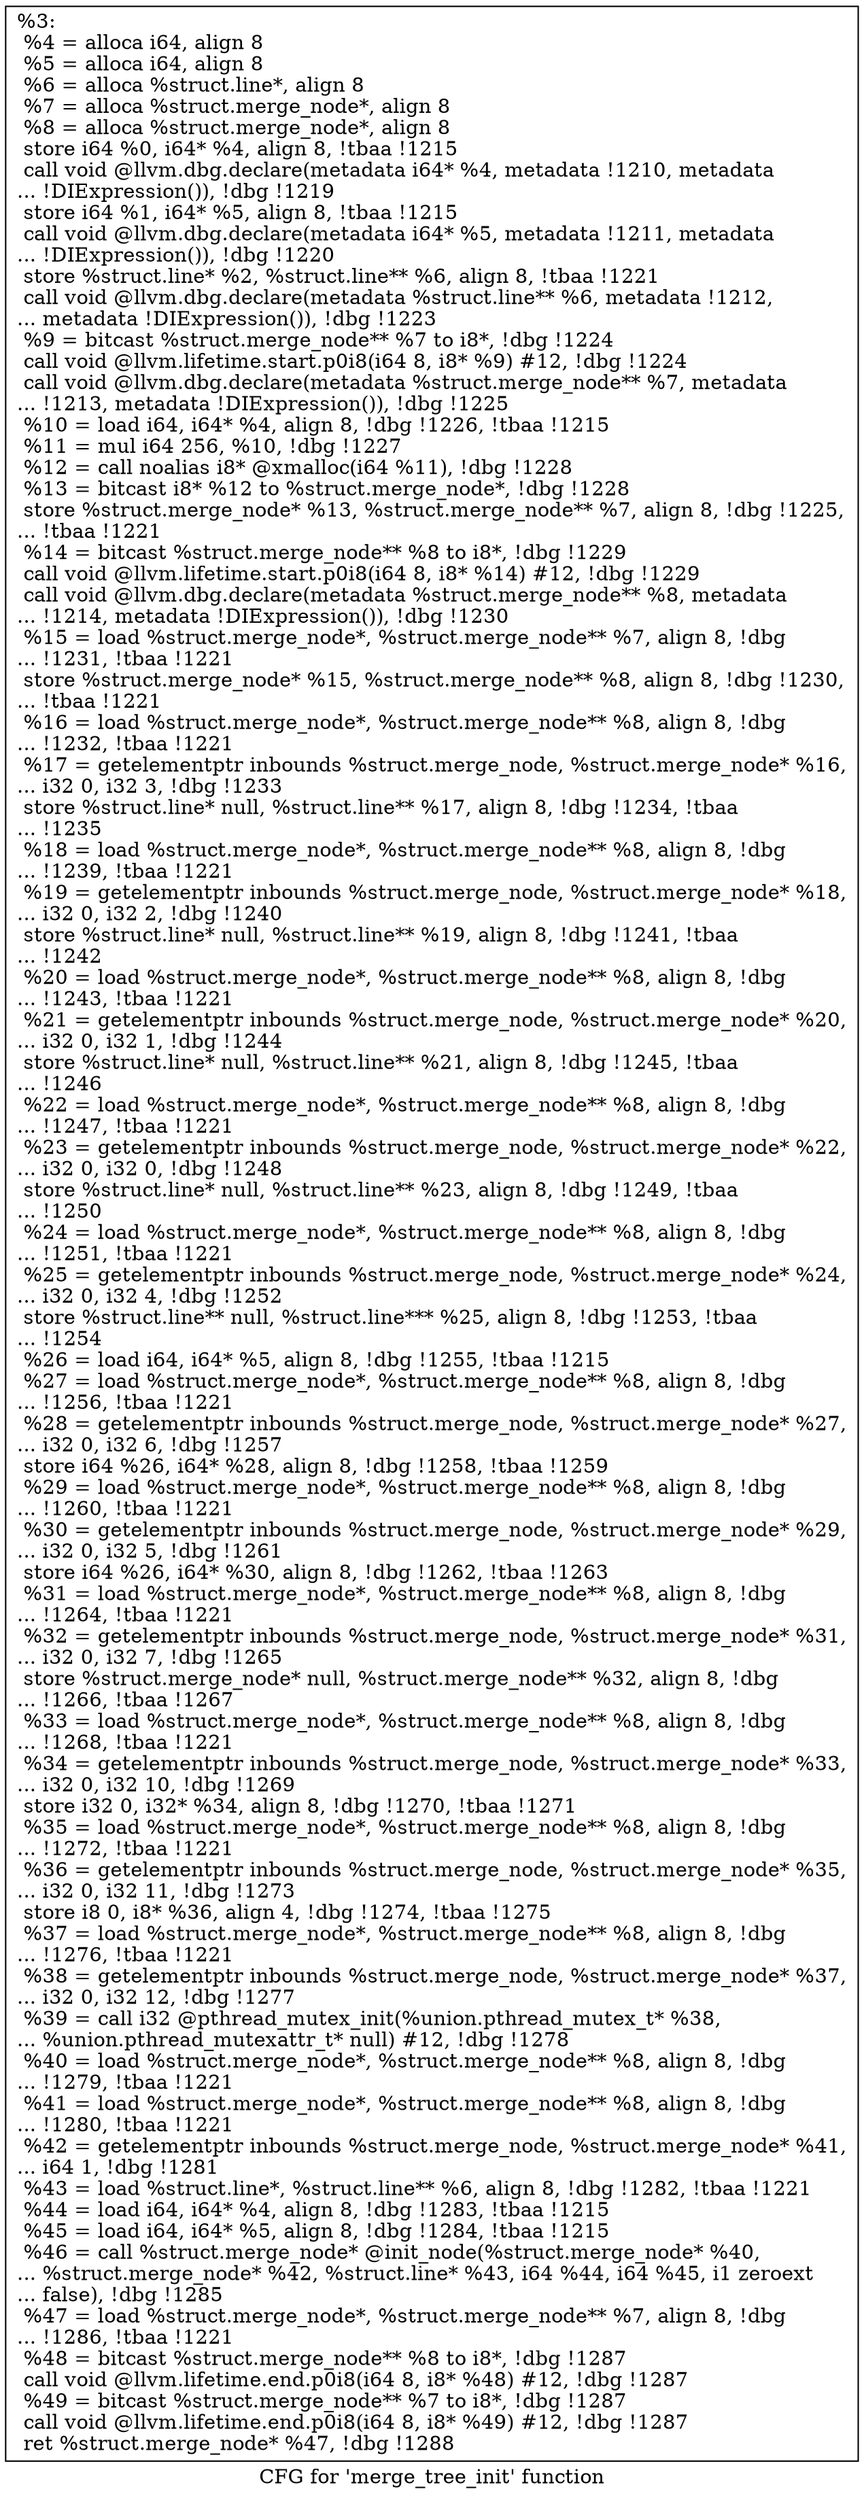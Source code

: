 digraph "CFG for 'merge_tree_init' function" {
	label="CFG for 'merge_tree_init' function";

	Node0x1794f40 [shape=record,label="{%3:\l  %4 = alloca i64, align 8\l  %5 = alloca i64, align 8\l  %6 = alloca %struct.line*, align 8\l  %7 = alloca %struct.merge_node*, align 8\l  %8 = alloca %struct.merge_node*, align 8\l  store i64 %0, i64* %4, align 8, !tbaa !1215\l  call void @llvm.dbg.declare(metadata i64* %4, metadata !1210, metadata\l... !DIExpression()), !dbg !1219\l  store i64 %1, i64* %5, align 8, !tbaa !1215\l  call void @llvm.dbg.declare(metadata i64* %5, metadata !1211, metadata\l... !DIExpression()), !dbg !1220\l  store %struct.line* %2, %struct.line** %6, align 8, !tbaa !1221\l  call void @llvm.dbg.declare(metadata %struct.line** %6, metadata !1212,\l... metadata !DIExpression()), !dbg !1223\l  %9 = bitcast %struct.merge_node** %7 to i8*, !dbg !1224\l  call void @llvm.lifetime.start.p0i8(i64 8, i8* %9) #12, !dbg !1224\l  call void @llvm.dbg.declare(metadata %struct.merge_node** %7, metadata\l... !1213, metadata !DIExpression()), !dbg !1225\l  %10 = load i64, i64* %4, align 8, !dbg !1226, !tbaa !1215\l  %11 = mul i64 256, %10, !dbg !1227\l  %12 = call noalias i8* @xmalloc(i64 %11), !dbg !1228\l  %13 = bitcast i8* %12 to %struct.merge_node*, !dbg !1228\l  store %struct.merge_node* %13, %struct.merge_node** %7, align 8, !dbg !1225,\l... !tbaa !1221\l  %14 = bitcast %struct.merge_node** %8 to i8*, !dbg !1229\l  call void @llvm.lifetime.start.p0i8(i64 8, i8* %14) #12, !dbg !1229\l  call void @llvm.dbg.declare(metadata %struct.merge_node** %8, metadata\l... !1214, metadata !DIExpression()), !dbg !1230\l  %15 = load %struct.merge_node*, %struct.merge_node** %7, align 8, !dbg\l... !1231, !tbaa !1221\l  store %struct.merge_node* %15, %struct.merge_node** %8, align 8, !dbg !1230,\l... !tbaa !1221\l  %16 = load %struct.merge_node*, %struct.merge_node** %8, align 8, !dbg\l... !1232, !tbaa !1221\l  %17 = getelementptr inbounds %struct.merge_node, %struct.merge_node* %16,\l... i32 0, i32 3, !dbg !1233\l  store %struct.line* null, %struct.line** %17, align 8, !dbg !1234, !tbaa\l... !1235\l  %18 = load %struct.merge_node*, %struct.merge_node** %8, align 8, !dbg\l... !1239, !tbaa !1221\l  %19 = getelementptr inbounds %struct.merge_node, %struct.merge_node* %18,\l... i32 0, i32 2, !dbg !1240\l  store %struct.line* null, %struct.line** %19, align 8, !dbg !1241, !tbaa\l... !1242\l  %20 = load %struct.merge_node*, %struct.merge_node** %8, align 8, !dbg\l... !1243, !tbaa !1221\l  %21 = getelementptr inbounds %struct.merge_node, %struct.merge_node* %20,\l... i32 0, i32 1, !dbg !1244\l  store %struct.line* null, %struct.line** %21, align 8, !dbg !1245, !tbaa\l... !1246\l  %22 = load %struct.merge_node*, %struct.merge_node** %8, align 8, !dbg\l... !1247, !tbaa !1221\l  %23 = getelementptr inbounds %struct.merge_node, %struct.merge_node* %22,\l... i32 0, i32 0, !dbg !1248\l  store %struct.line* null, %struct.line** %23, align 8, !dbg !1249, !tbaa\l... !1250\l  %24 = load %struct.merge_node*, %struct.merge_node** %8, align 8, !dbg\l... !1251, !tbaa !1221\l  %25 = getelementptr inbounds %struct.merge_node, %struct.merge_node* %24,\l... i32 0, i32 4, !dbg !1252\l  store %struct.line** null, %struct.line*** %25, align 8, !dbg !1253, !tbaa\l... !1254\l  %26 = load i64, i64* %5, align 8, !dbg !1255, !tbaa !1215\l  %27 = load %struct.merge_node*, %struct.merge_node** %8, align 8, !dbg\l... !1256, !tbaa !1221\l  %28 = getelementptr inbounds %struct.merge_node, %struct.merge_node* %27,\l... i32 0, i32 6, !dbg !1257\l  store i64 %26, i64* %28, align 8, !dbg !1258, !tbaa !1259\l  %29 = load %struct.merge_node*, %struct.merge_node** %8, align 8, !dbg\l... !1260, !tbaa !1221\l  %30 = getelementptr inbounds %struct.merge_node, %struct.merge_node* %29,\l... i32 0, i32 5, !dbg !1261\l  store i64 %26, i64* %30, align 8, !dbg !1262, !tbaa !1263\l  %31 = load %struct.merge_node*, %struct.merge_node** %8, align 8, !dbg\l... !1264, !tbaa !1221\l  %32 = getelementptr inbounds %struct.merge_node, %struct.merge_node* %31,\l... i32 0, i32 7, !dbg !1265\l  store %struct.merge_node* null, %struct.merge_node** %32, align 8, !dbg\l... !1266, !tbaa !1267\l  %33 = load %struct.merge_node*, %struct.merge_node** %8, align 8, !dbg\l... !1268, !tbaa !1221\l  %34 = getelementptr inbounds %struct.merge_node, %struct.merge_node* %33,\l... i32 0, i32 10, !dbg !1269\l  store i32 0, i32* %34, align 8, !dbg !1270, !tbaa !1271\l  %35 = load %struct.merge_node*, %struct.merge_node** %8, align 8, !dbg\l... !1272, !tbaa !1221\l  %36 = getelementptr inbounds %struct.merge_node, %struct.merge_node* %35,\l... i32 0, i32 11, !dbg !1273\l  store i8 0, i8* %36, align 4, !dbg !1274, !tbaa !1275\l  %37 = load %struct.merge_node*, %struct.merge_node** %8, align 8, !dbg\l... !1276, !tbaa !1221\l  %38 = getelementptr inbounds %struct.merge_node, %struct.merge_node* %37,\l... i32 0, i32 12, !dbg !1277\l  %39 = call i32 @pthread_mutex_init(%union.pthread_mutex_t* %38,\l... %union.pthread_mutexattr_t* null) #12, !dbg !1278\l  %40 = load %struct.merge_node*, %struct.merge_node** %8, align 8, !dbg\l... !1279, !tbaa !1221\l  %41 = load %struct.merge_node*, %struct.merge_node** %8, align 8, !dbg\l... !1280, !tbaa !1221\l  %42 = getelementptr inbounds %struct.merge_node, %struct.merge_node* %41,\l... i64 1, !dbg !1281\l  %43 = load %struct.line*, %struct.line** %6, align 8, !dbg !1282, !tbaa !1221\l  %44 = load i64, i64* %4, align 8, !dbg !1283, !tbaa !1215\l  %45 = load i64, i64* %5, align 8, !dbg !1284, !tbaa !1215\l  %46 = call %struct.merge_node* @init_node(%struct.merge_node* %40,\l... %struct.merge_node* %42, %struct.line* %43, i64 %44, i64 %45, i1 zeroext\l... false), !dbg !1285\l  %47 = load %struct.merge_node*, %struct.merge_node** %7, align 8, !dbg\l... !1286, !tbaa !1221\l  %48 = bitcast %struct.merge_node** %8 to i8*, !dbg !1287\l  call void @llvm.lifetime.end.p0i8(i64 8, i8* %48) #12, !dbg !1287\l  %49 = bitcast %struct.merge_node** %7 to i8*, !dbg !1287\l  call void @llvm.lifetime.end.p0i8(i64 8, i8* %49) #12, !dbg !1287\l  ret %struct.merge_node* %47, !dbg !1288\l}"];
}
